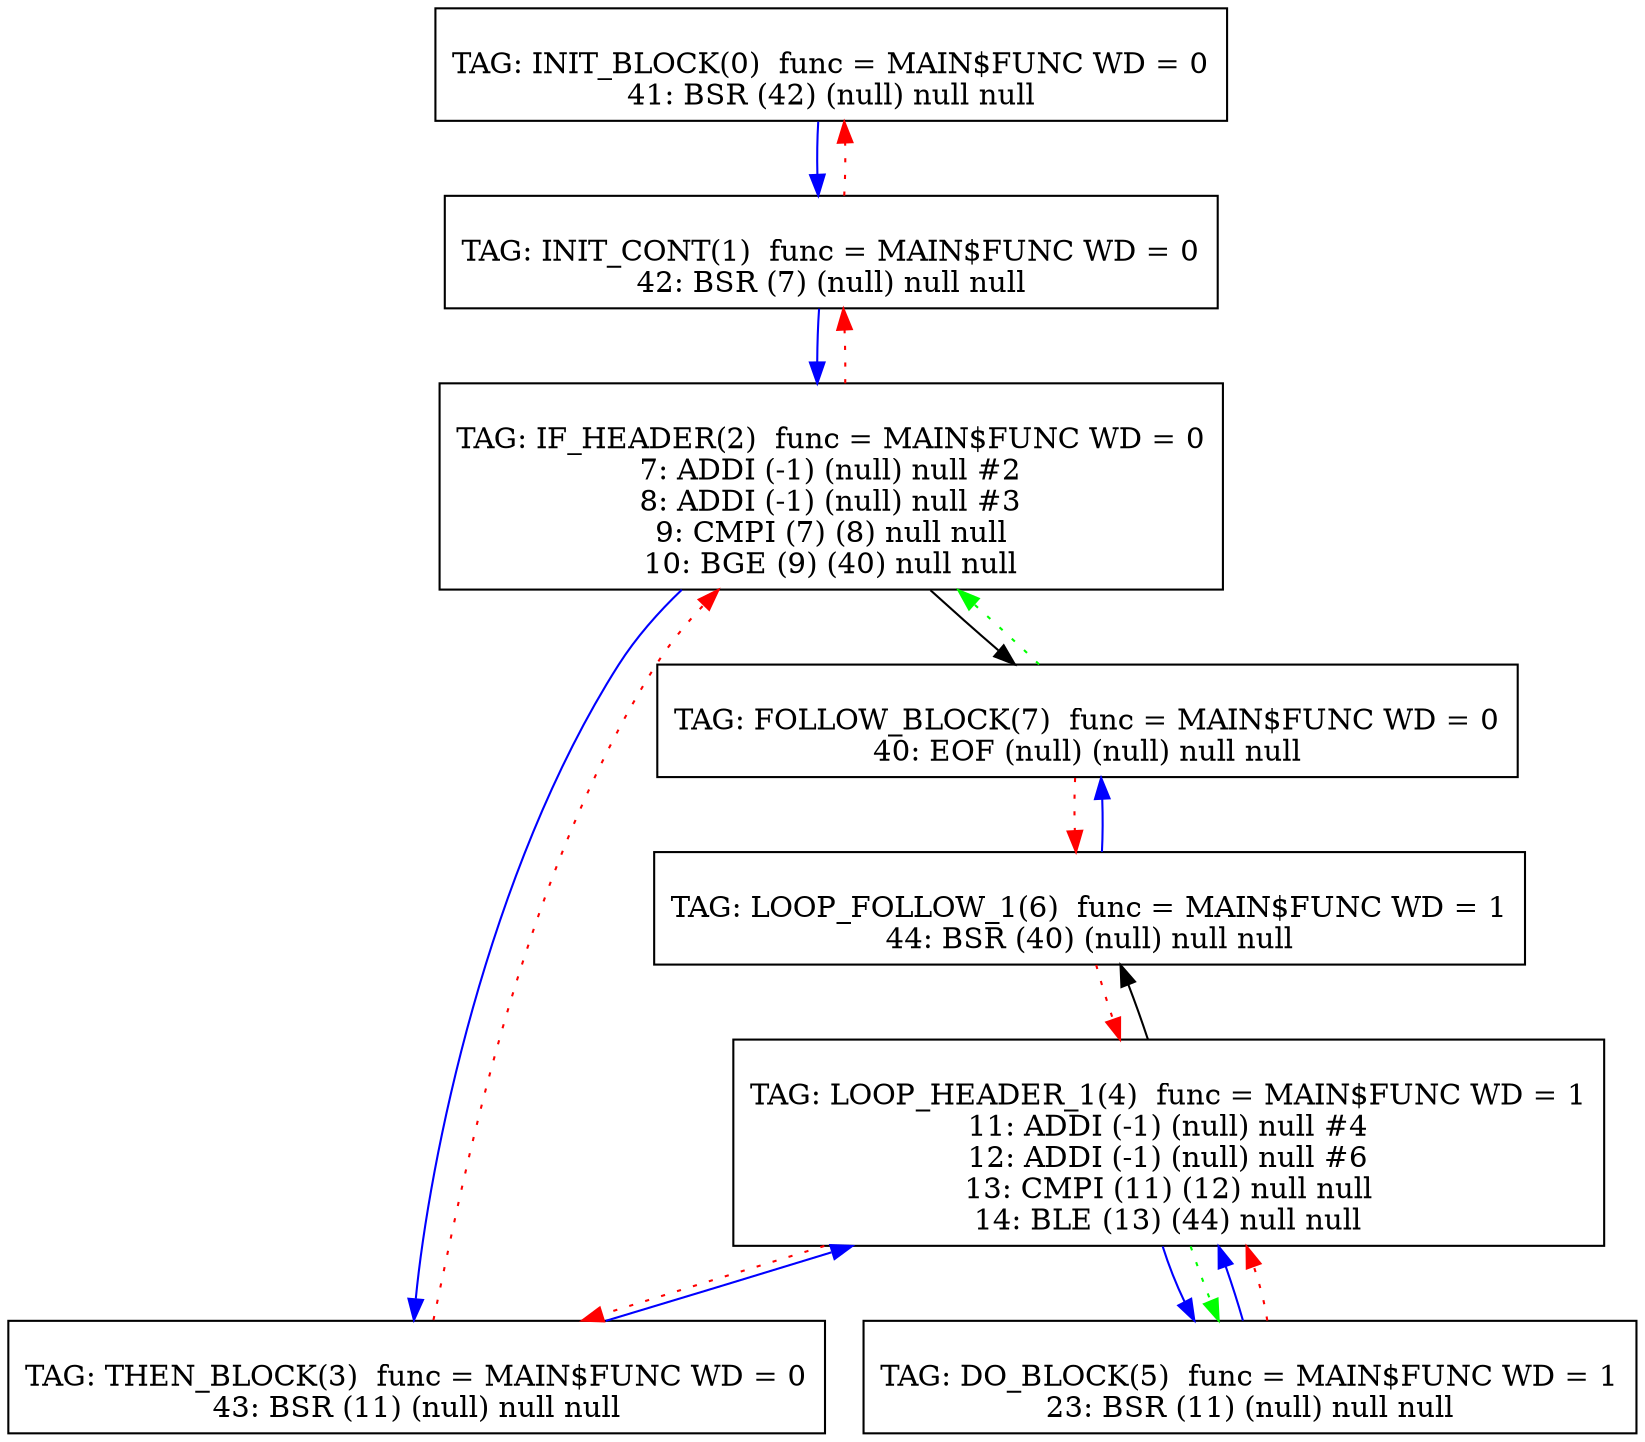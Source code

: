 digraph {
0[label="
TAG: INIT_BLOCK(0)  func = MAIN$FUNC WD = 0
41: BSR (42) (null) null null
"];
0[shape=box];
0 -> 1[color=blue]
1[label="
TAG: INIT_CONT(1)  func = MAIN$FUNC WD = 0
42: BSR (7) (null) null null
"];
1[shape=box];
1 -> 2[color=blue]
1 -> 0[color=red][style=dotted]
2[label="
TAG: IF_HEADER(2)  func = MAIN$FUNC WD = 0
7: ADDI (-1) (null) null #2
8: ADDI (-1) (null) null #3
9: CMPI (7) (8) null null
10: BGE (9) (40) null null
"];
2[shape=box];
2 -> 3[color=blue]
2 -> 7[color=black]
2 -> 1[color=red][style=dotted]
3[label="
TAG: THEN_BLOCK(3)  func = MAIN$FUNC WD = 0
43: BSR (11) (null) null null
"];
3[shape=box];
3 -> 4[color=blue]
3 -> 2[color=red][style=dotted]
4[label="
TAG: LOOP_HEADER_1(4)  func = MAIN$FUNC WD = 1
11: ADDI (-1) (null) null #4
12: ADDI (-1) (null) null #6
13: CMPI (11) (12) null null
14: BLE (13) (44) null null
"];
4[shape=box];
4 -> 5[color=blue]
4 -> 6[color=black]
4 -> 3[color=red][style=dotted]
4 -> 5[color=green][style=dotted]
5[label="
TAG: DO_BLOCK(5)  func = MAIN$FUNC WD = 1
23: BSR (11) (null) null null
"];
5[shape=box];
5 -> 4[color=blue]
5 -> 4[color=red][style=dotted]
6[label="
TAG: LOOP_FOLLOW_1(6)  func = MAIN$FUNC WD = 1
44: BSR (40) (null) null null
"];
6[shape=box];
6 -> 7[color=blue]
6 -> 4[color=red][style=dotted]
7[label="
TAG: FOLLOW_BLOCK(7)  func = MAIN$FUNC WD = 0
40: EOF (null) (null) null null
"];
7[shape=box];
7 -> 6[color=red][style=dotted]
7 -> 2[color=green][style=dotted]
}